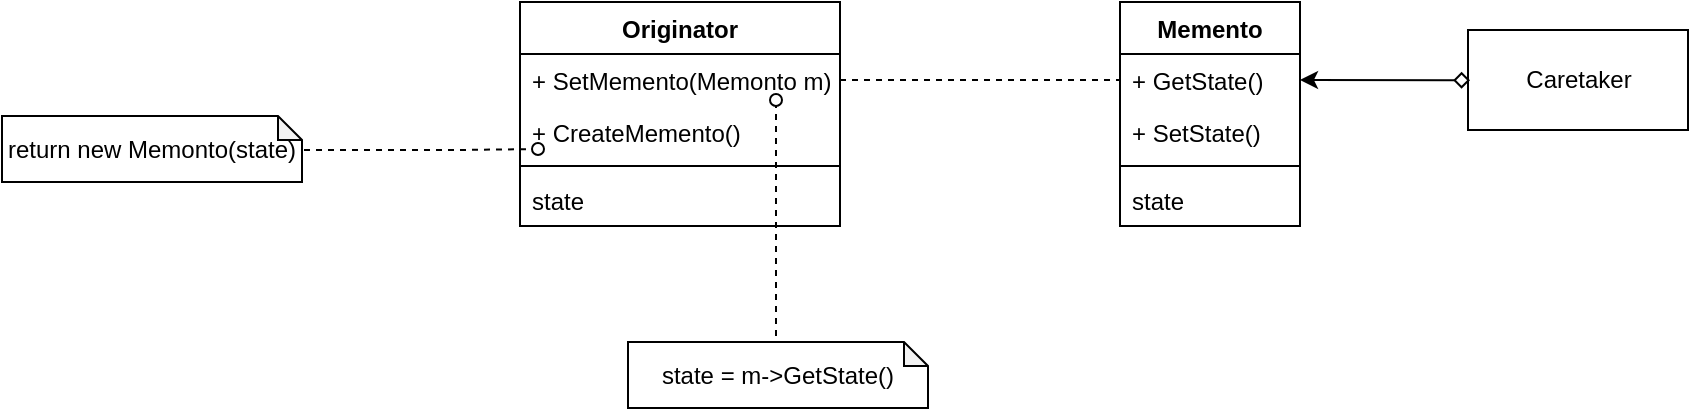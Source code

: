 <mxfile version="10.7.3" type="device"><diagram id="Cj5ITn7LKN2jKQce66zo" name="Page-1"><mxGraphModel dx="2221" dy="824" grid="1" gridSize="10" guides="1" tooltips="1" connect="1" arrows="1" fold="1" page="1" pageScale="1" pageWidth="827" pageHeight="1169" math="0" shadow="0"><root><mxCell id="0"/><mxCell id="1" parent="0"/><mxCell id="QA3znDmH1VOer0y-BY_Z-1" value="Originator" style="swimlane;fontStyle=1;align=center;verticalAlign=top;childLayout=stackLayout;horizontal=1;startSize=26;horizontalStack=0;resizeParent=1;resizeParentMax=0;resizeLast=0;collapsible=1;marginBottom=0;" vertex="1" parent="1"><mxGeometry x="-60" y="100" width="160" height="112" as="geometry"/></mxCell><mxCell id="QA3znDmH1VOer0y-BY_Z-2" value="+ SetMemento(Memonto m)" style="text;strokeColor=none;fillColor=none;align=left;verticalAlign=top;spacingLeft=4;spacingRight=4;overflow=hidden;rotatable=0;points=[[0,0.5],[1,0.5]];portConstraint=eastwest;" vertex="1" parent="QA3znDmH1VOer0y-BY_Z-1"><mxGeometry y="26" width="160" height="26" as="geometry"/></mxCell><mxCell id="QA3znDmH1VOer0y-BY_Z-4" value="+ CreateMemento()" style="text;strokeColor=none;fillColor=none;align=left;verticalAlign=top;spacingLeft=4;spacingRight=4;overflow=hidden;rotatable=0;points=[[0,0.5],[1,0.5]];portConstraint=eastwest;" vertex="1" parent="QA3znDmH1VOer0y-BY_Z-1"><mxGeometry y="52" width="160" height="26" as="geometry"/></mxCell><mxCell id="QA3znDmH1VOer0y-BY_Z-3" value="" style="line;strokeWidth=1;fillColor=none;align=left;verticalAlign=middle;spacingTop=-1;spacingLeft=3;spacingRight=3;rotatable=0;labelPosition=right;points=[];portConstraint=eastwest;" vertex="1" parent="QA3znDmH1VOer0y-BY_Z-1"><mxGeometry y="78" width="160" height="8" as="geometry"/></mxCell><mxCell id="QA3znDmH1VOer0y-BY_Z-5" value="state" style="text;strokeColor=none;fillColor=none;align=left;verticalAlign=top;spacingLeft=4;spacingRight=4;overflow=hidden;rotatable=0;points=[[0,0.5],[1,0.5]];portConstraint=eastwest;" vertex="1" parent="QA3znDmH1VOer0y-BY_Z-1"><mxGeometry y="86" width="160" height="26" as="geometry"/></mxCell><mxCell id="QA3znDmH1VOer0y-BY_Z-6" value="Memento" style="swimlane;fontStyle=1;align=center;verticalAlign=top;childLayout=stackLayout;horizontal=1;startSize=26;horizontalStack=0;resizeParent=1;resizeParentMax=0;resizeLast=0;collapsible=1;marginBottom=0;glass=0;" vertex="1" parent="1"><mxGeometry x="240" y="100" width="90" height="112" as="geometry"/></mxCell><mxCell id="QA3znDmH1VOer0y-BY_Z-7" value="+ GetState()" style="text;strokeColor=none;fillColor=none;align=left;verticalAlign=top;spacingLeft=4;spacingRight=4;overflow=hidden;rotatable=0;points=[[0,0.5],[1,0.5]];portConstraint=eastwest;" vertex="1" parent="QA3znDmH1VOer0y-BY_Z-6"><mxGeometry y="26" width="90" height="26" as="geometry"/></mxCell><mxCell id="QA3znDmH1VOer0y-BY_Z-8" value="+ SetState()" style="text;strokeColor=none;fillColor=none;align=left;verticalAlign=top;spacingLeft=4;spacingRight=4;overflow=hidden;rotatable=0;points=[[0,0.5],[1,0.5]];portConstraint=eastwest;" vertex="1" parent="QA3znDmH1VOer0y-BY_Z-6"><mxGeometry y="52" width="90" height="26" as="geometry"/></mxCell><mxCell id="QA3znDmH1VOer0y-BY_Z-9" value="" style="line;strokeWidth=1;fillColor=none;align=left;verticalAlign=middle;spacingTop=-1;spacingLeft=3;spacingRight=3;rotatable=0;labelPosition=right;points=[];portConstraint=eastwest;" vertex="1" parent="QA3znDmH1VOer0y-BY_Z-6"><mxGeometry y="78" width="90" height="8" as="geometry"/></mxCell><mxCell id="QA3znDmH1VOer0y-BY_Z-10" value="state" style="text;strokeColor=none;fillColor=none;align=left;verticalAlign=top;spacingLeft=4;spacingRight=4;overflow=hidden;rotatable=0;points=[[0,0.5],[1,0.5]];portConstraint=eastwest;" vertex="1" parent="QA3znDmH1VOer0y-BY_Z-6"><mxGeometry y="86" width="90" height="26" as="geometry"/></mxCell><mxCell id="QA3znDmH1VOer0y-BY_Z-11" value="Caretaker" style="html=1;" vertex="1" parent="1"><mxGeometry x="414" y="114" width="110" height="50" as="geometry"/></mxCell><mxCell id="QA3znDmH1VOer0y-BY_Z-12" style="edgeStyle=orthogonalEdgeStyle;rounded=0;orthogonalLoop=1;jettySize=auto;html=1;dashed=1;endArrow=none;endFill=0;" edge="1" parent="1"><mxGeometry relative="1" as="geometry"><mxPoint x="100" y="139" as="sourcePoint"/><mxPoint x="240" y="139" as="targetPoint"/><Array as="points"><mxPoint x="240" y="139"/></Array></mxGeometry></mxCell><mxCell id="QA3znDmH1VOer0y-BY_Z-15" style="edgeStyle=orthogonalEdgeStyle;rounded=0;orthogonalLoop=1;jettySize=auto;html=1;exitX=0.933;exitY=0.5;exitDx=0;exitDy=0;exitPerimeter=0;endArrow=oval;endFill=0;dashed=1;" edge="1" parent="1"><mxGeometry relative="1" as="geometry"><mxPoint x="-51" y="173.5" as="targetPoint"/><mxPoint x="-180" y="174" as="sourcePoint"/><Array as="points"><mxPoint x="-90" y="174"/><mxPoint x="-90" y="174"/></Array></mxGeometry></mxCell><mxCell id="QA3znDmH1VOer0y-BY_Z-14" value="return new Memonto(state)" style="shape=note;whiteSpace=wrap;html=1;backgroundOutline=1;darkOpacity=0.05;size=12;" vertex="1" parent="1"><mxGeometry x="-319" y="157" width="150" height="33" as="geometry"/></mxCell><mxCell id="QA3znDmH1VOer0y-BY_Z-17" style="edgeStyle=orthogonalEdgeStyle;rounded=0;orthogonalLoop=1;jettySize=auto;html=1;endArrow=oval;endFill=0;dashed=1;" edge="1" parent="1"><mxGeometry relative="1" as="geometry"><mxPoint x="68" y="267" as="sourcePoint"/><mxPoint x="68" y="149" as="targetPoint"/><Array as="points"><mxPoint x="68" y="177"/><mxPoint x="68" y="177"/></Array></mxGeometry></mxCell><mxCell id="QA3znDmH1VOer0y-BY_Z-16" value="state = m-&amp;gt;GetState()" style="shape=note;whiteSpace=wrap;html=1;backgroundOutline=1;darkOpacity=0.05;size=12;" vertex="1" parent="1"><mxGeometry x="-6" y="270" width="150" height="33" as="geometry"/></mxCell><mxCell id="QA3znDmH1VOer0y-BY_Z-13" style="edgeStyle=orthogonalEdgeStyle;rounded=0;orthogonalLoop=1;jettySize=auto;html=1;startArrow=diamond;startFill=0;endArrow=classic;endFill=1;" edge="1" parent="1"><mxGeometry relative="1" as="geometry"><mxPoint x="415" y="139.143" as="sourcePoint"/><mxPoint x="330" y="139" as="targetPoint"/><Array as="points"><mxPoint x="330" y="139"/></Array></mxGeometry></mxCell></root></mxGraphModel></diagram></mxfile>